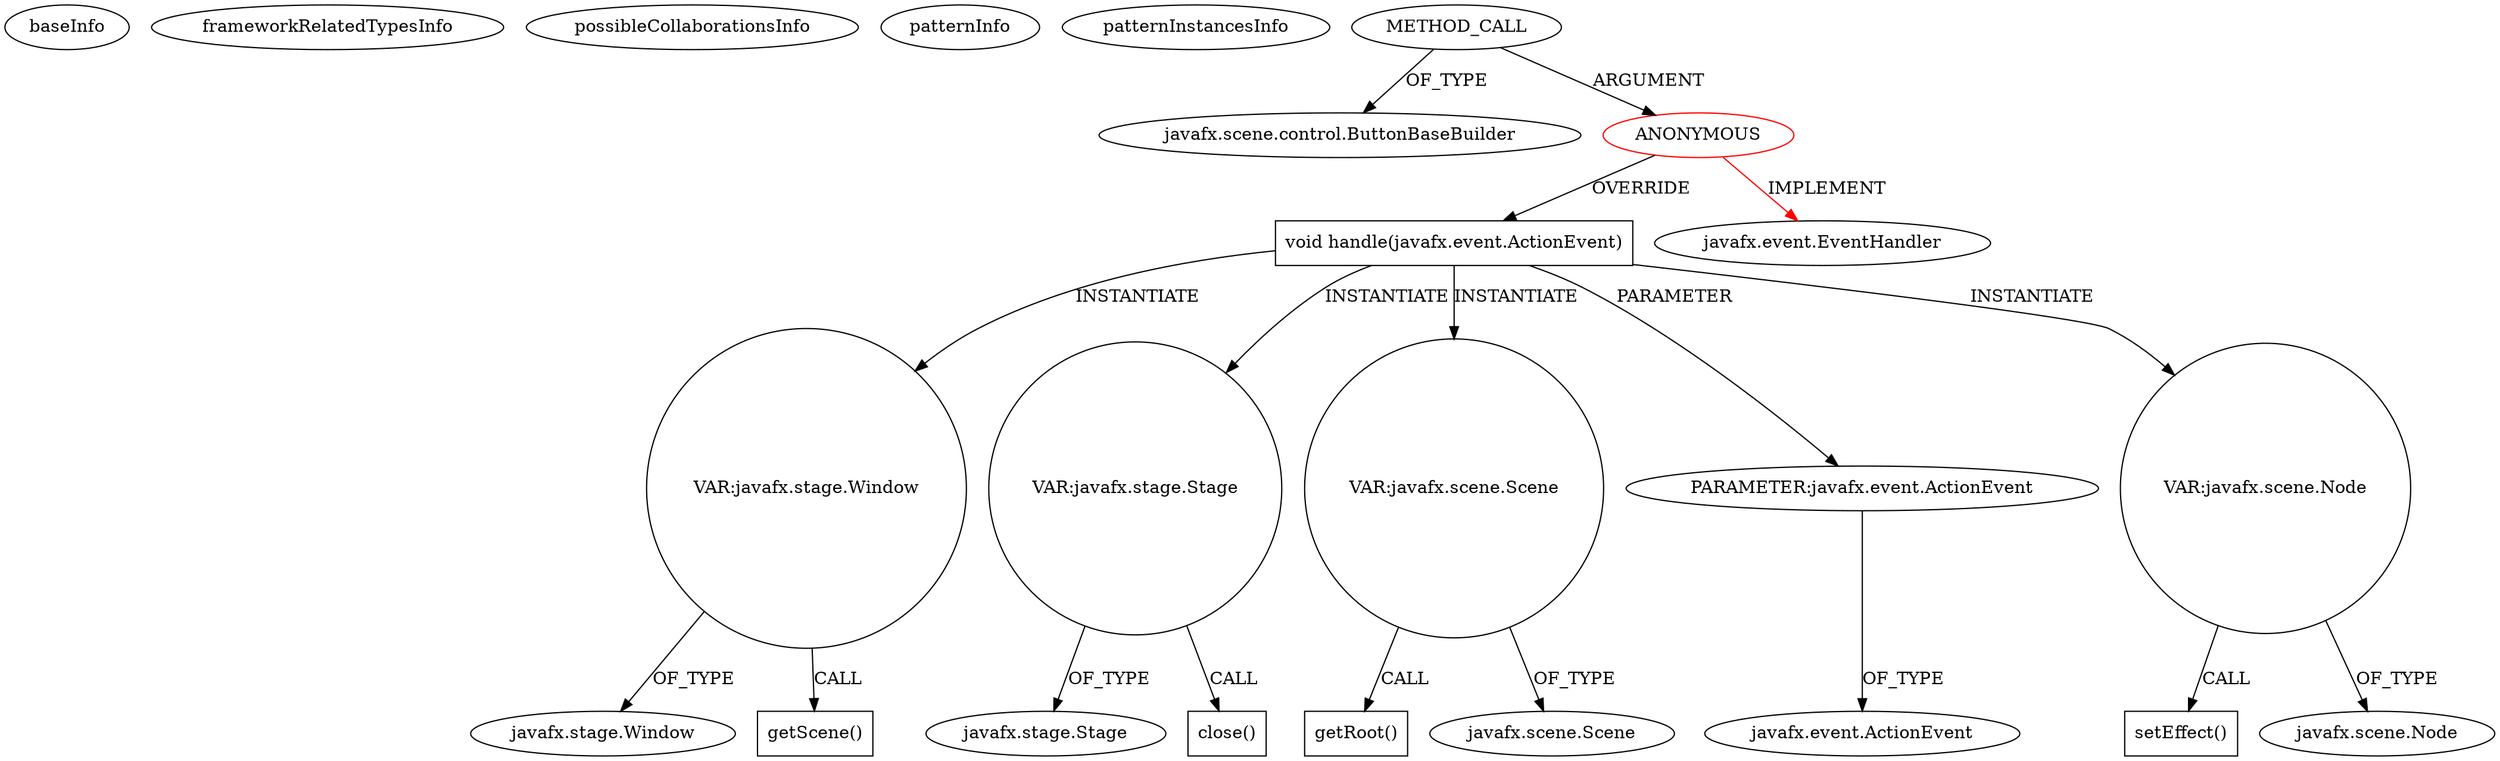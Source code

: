 digraph {
baseInfo[graphId=2839,category="pattern",isAnonymous=true,possibleRelation=false]
frameworkRelatedTypesInfo[0="javafx.event.EventHandler"]
possibleCollaborationsInfo[]
patternInfo[frequency=2.0,patternRootClient=0]
patternInstancesInfo[0="VaibhavJain-JavaFx-2.0-Ludo~/VaibhavJain-JavaFx-2.0-Ludo/JavaFx-2.0-Ludo-master/src/org/vaib/LudoMain.java~void start(javafx.stage.Stage)~1570"]
3[label="javafx.scene.control.ButtonBaseBuilder",vertexType="FRAMEWORK_CLASS_TYPE",isFrameworkType=false]
2[label="METHOD_CALL",vertexType="OUTSIDE_CALL",isFrameworkType=false]
0[label="ANONYMOUS",vertexType="ROOT_ANONYMOUS_DECLARATION",isFrameworkType=false,color=red]
4[label="void handle(javafx.event.ActionEvent)",vertexType="OVERRIDING_METHOD_DECLARATION",isFrameworkType=false,shape=box]
19[label="VAR:javafx.stage.Window",vertexType="VARIABLE_EXPRESION",isFrameworkType=false,shape=circle]
21[label="javafx.stage.Window",vertexType="FRAMEWORK_CLASS_TYPE",isFrameworkType=false]
20[label="getScene()",vertexType="INSIDE_CALL",isFrameworkType=false,shape=box]
22[label="VAR:javafx.stage.Stage",vertexType="VARIABLE_EXPRESION",isFrameworkType=false,shape=circle]
24[label="javafx.stage.Stage",vertexType="FRAMEWORK_CLASS_TYPE",isFrameworkType=false]
23[label="close()",vertexType="INSIDE_CALL",isFrameworkType=false,shape=box]
1[label="javafx.event.EventHandler",vertexType="FRAMEWORK_INTERFACE_TYPE",isFrameworkType=false]
16[label="VAR:javafx.scene.Scene",vertexType="VARIABLE_EXPRESION",isFrameworkType=false,shape=circle]
17[label="getRoot()",vertexType="INSIDE_CALL",isFrameworkType=false,shape=box]
18[label="javafx.scene.Scene",vertexType="FRAMEWORK_CLASS_TYPE",isFrameworkType=false]
5[label="PARAMETER:javafx.event.ActionEvent",vertexType="PARAMETER_DECLARATION",isFrameworkType=false]
6[label="javafx.event.ActionEvent",vertexType="FRAMEWORK_CLASS_TYPE",isFrameworkType=false]
13[label="VAR:javafx.scene.Node",vertexType="VARIABLE_EXPRESION",isFrameworkType=false,shape=circle]
14[label="setEffect()",vertexType="INSIDE_CALL",isFrameworkType=false,shape=box]
15[label="javafx.scene.Node",vertexType="FRAMEWORK_CLASS_TYPE",isFrameworkType=false]
16->18[label="OF_TYPE"]
4->13[label="INSTANTIATE"]
13->14[label="CALL"]
4->16[label="INSTANTIATE"]
13->15[label="OF_TYPE"]
4->5[label="PARAMETER"]
19->21[label="OF_TYPE"]
2->0[label="ARGUMENT"]
4->22[label="INSTANTIATE"]
0->4[label="OVERRIDE"]
22->24[label="OF_TYPE"]
22->23[label="CALL"]
19->20[label="CALL"]
16->17[label="CALL"]
5->6[label="OF_TYPE"]
4->19[label="INSTANTIATE"]
0->1[label="IMPLEMENT",color=red]
2->3[label="OF_TYPE"]
}
